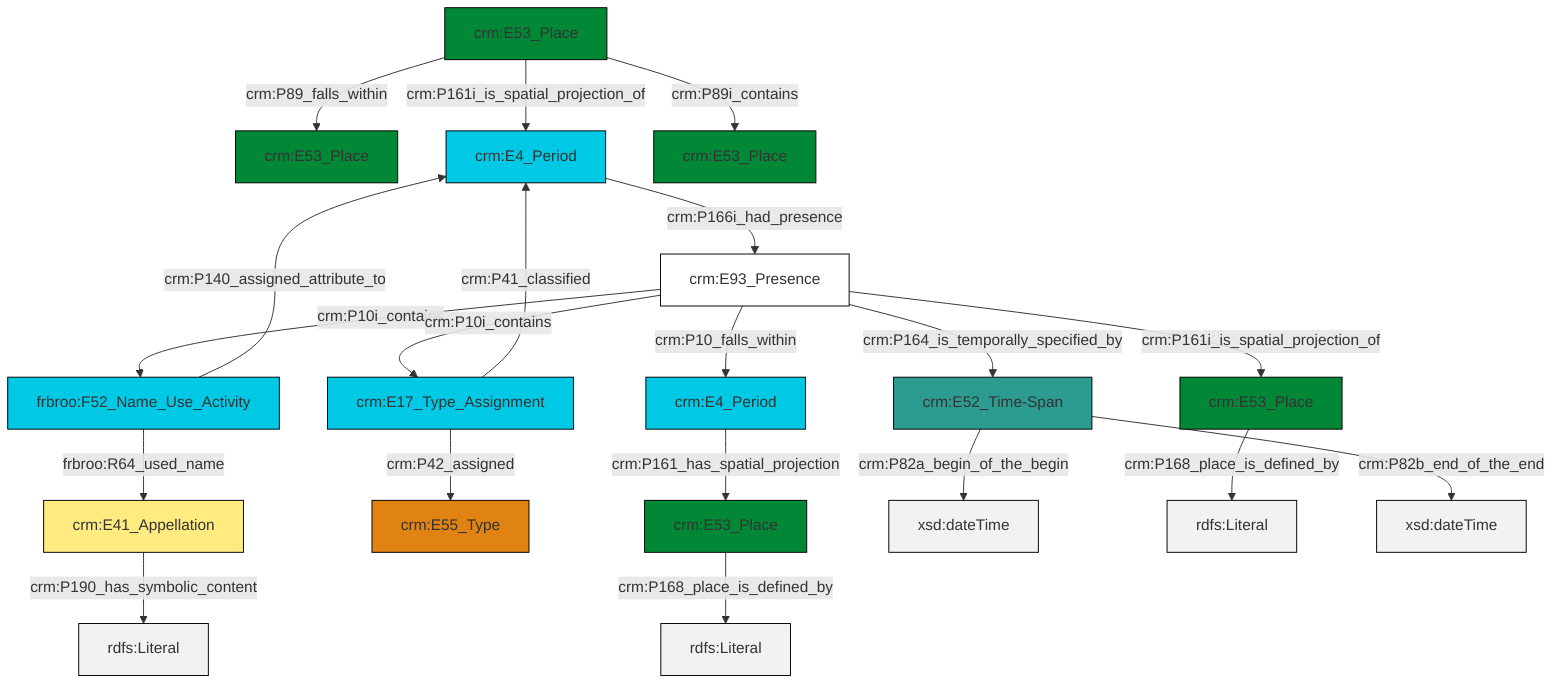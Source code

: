 graph TD
classDef Literal fill:#f2f2f2,stroke:#000000;
classDef CRM_Entity fill:#FFFFFF,stroke:#000000;
classDef Temporal_Entity fill:#00C9E6, stroke:#000000;
classDef Type fill:#E18312, stroke:#000000;
classDef Time-Span fill:#2C9C91, stroke:#000000;
classDef Appellation fill:#FFEB7F, stroke:#000000;
classDef Place fill:#008836, stroke:#000000;
classDef Persistent_Item fill:#B266B2, stroke:#000000;
classDef Conceptual_Object fill:#FFD700, stroke:#000000;
classDef Physical_Thing fill:#D2B48C, stroke:#000000;
classDef Actor fill:#f58aad, stroke:#000000;
classDef PC_Classes fill:#4ce600, stroke:#000000;
classDef Multi fill:#cccccc,stroke:#000000;

0["crm:E53_Place"]:::Place -->|crm:P89_falls_within| 1["crm:E53_Place"]:::Place
2["frbroo:F52_Name_Use_Activity"]:::Temporal_Entity -->|crm:P140_assigned_attribute_to| 3["crm:E4_Period"]:::Temporal_Entity
2["frbroo:F52_Name_Use_Activity"]:::Temporal_Entity -->|frbroo:R64_used_name| 5["crm:E41_Appellation"]:::Appellation
7["crm:E17_Type_Assignment"]:::Temporal_Entity -->|crm:P41_classified| 3["crm:E4_Period"]:::Temporal_Entity
12["crm:E53_Place"]:::Place -->|crm:P168_place_is_defined_by| 13[rdfs:Literal]:::Literal
14["crm:E52_Time-Span"]:::Time-Span -->|crm:P82a_begin_of_the_begin| 15[xsd:dateTime]:::Literal
16["crm:E93_Presence"]:::CRM_Entity -->|crm:P10i_contains| 2["frbroo:F52_Name_Use_Activity"]:::Temporal_Entity
17["crm:E53_Place"]:::Place -->|crm:P168_place_is_defined_by| 18[rdfs:Literal]:::Literal
10["crm:E4_Period"]:::Temporal_Entity -->|crm:P161_has_spatial_projection| 12["crm:E53_Place"]:::Place
5["crm:E41_Appellation"]:::Appellation -->|crm:P190_has_symbolic_content| 23[rdfs:Literal]:::Literal
16["crm:E93_Presence"]:::CRM_Entity -->|crm:P10_falls_within| 10["crm:E4_Period"]:::Temporal_Entity
0["crm:E53_Place"]:::Place -->|crm:P89i_contains| 19["crm:E53_Place"]:::Place
16["crm:E93_Presence"]:::CRM_Entity -->|crm:P161i_is_spatial_projection_of| 17["crm:E53_Place"]:::Place
16["crm:E93_Presence"]:::CRM_Entity -->|crm:P164_is_temporally_specified_by| 14["crm:E52_Time-Span"]:::Time-Span
16["crm:E93_Presence"]:::CRM_Entity -->|crm:P10i_contains| 7["crm:E17_Type_Assignment"]:::Temporal_Entity
7["crm:E17_Type_Assignment"]:::Temporal_Entity -->|crm:P42_assigned| 8["crm:E55_Type"]:::Type
14["crm:E52_Time-Span"]:::Time-Span -->|crm:P82b_end_of_the_end| 27[xsd:dateTime]:::Literal
3["crm:E4_Period"]:::Temporal_Entity -->|crm:P166i_had_presence| 16["crm:E93_Presence"]:::CRM_Entity
0["crm:E53_Place"]:::Place -->|crm:P161i_is_spatial_projection_of| 3["crm:E4_Period"]:::Temporal_Entity
